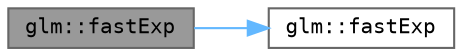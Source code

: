 digraph "glm::fastExp"
{
 // LATEX_PDF_SIZE
  bgcolor="transparent";
  edge [fontname=Terminal,fontsize=10,labelfontname=Helvetica,labelfontsize=10];
  node [fontname=Terminal,fontsize=10,shape=box,height=0.2,width=0.4];
  rankdir="LR";
  Node1 [label="glm::fastExp",height=0.2,width=0.4,color="gray40", fillcolor="grey60", style="filled", fontcolor="black",tooltip=" "];
  Node1 -> Node2 [color="steelblue1",style="solid"];
  Node2 [label="glm::fastExp",height=0.2,width=0.4,color="grey40", fillcolor="white", style="filled",URL="$group__gtx__fast__exponential.html#gaa3180ac8f96ab37ab96e0cacaf608e10",tooltip=" "];
}
